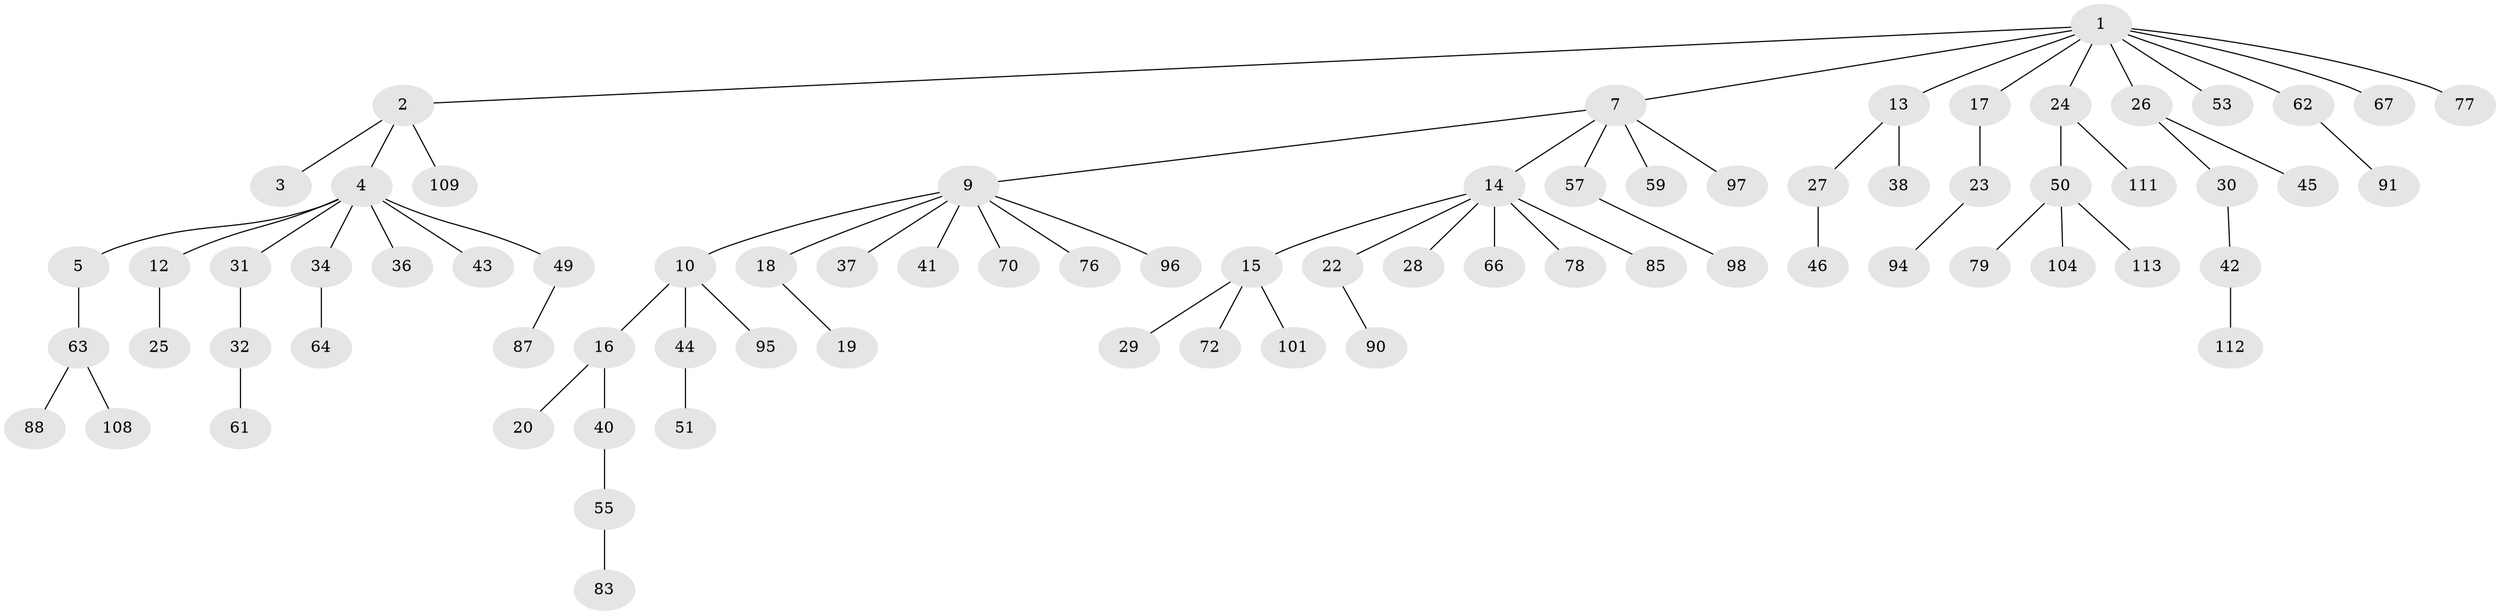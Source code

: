 // original degree distribution, {9: 0.008849557522123894, 4: 0.061946902654867256, 1: 0.4690265486725664, 6: 0.017699115044247787, 2: 0.3008849557522124, 3: 0.12389380530973451, 7: 0.008849557522123894, 5: 0.008849557522123894}
// Generated by graph-tools (version 1.1) at 2025/42/03/06/25 10:42:05]
// undirected, 76 vertices, 75 edges
graph export_dot {
graph [start="1"]
  node [color=gray90,style=filled];
  1 [super="+39"];
  2 [super="+11"];
  3;
  4 [super="+6"];
  5;
  7 [super="+8"];
  9 [super="+68"];
  10 [super="+52"];
  12;
  13;
  14 [super="+33"];
  15 [super="+56"];
  16 [super="+21"];
  17 [super="+71"];
  18;
  19 [super="+92"];
  20;
  22 [super="+106"];
  23;
  24 [super="+35"];
  25 [super="+82"];
  26;
  27 [super="+65"];
  28;
  29;
  30 [super="+81"];
  31;
  32 [super="+93"];
  34 [super="+47"];
  36 [super="+99"];
  37 [super="+48"];
  38 [super="+74"];
  40;
  41;
  42 [super="+110"];
  43;
  44;
  45 [super="+60"];
  46;
  49 [super="+75"];
  50 [super="+84"];
  51 [super="+58"];
  53 [super="+54"];
  55 [super="+103"];
  57 [super="+80"];
  59 [super="+69"];
  61;
  62;
  63 [super="+105"];
  64;
  66;
  67;
  70;
  72 [super="+73"];
  76 [super="+89"];
  77;
  78 [super="+86"];
  79;
  83;
  85;
  87;
  88 [super="+102"];
  90;
  91 [super="+107"];
  94;
  95;
  96;
  97 [super="+100"];
  98;
  101;
  104;
  108;
  109;
  111;
  112;
  113;
  1 -- 2;
  1 -- 7;
  1 -- 13;
  1 -- 17;
  1 -- 24;
  1 -- 26;
  1 -- 53;
  1 -- 77;
  1 -- 67;
  1 -- 62;
  2 -- 3;
  2 -- 4;
  2 -- 109;
  4 -- 5;
  4 -- 12;
  4 -- 36;
  4 -- 43;
  4 -- 49;
  4 -- 34;
  4 -- 31;
  5 -- 63;
  7 -- 57;
  7 -- 97;
  7 -- 9;
  7 -- 59;
  7 -- 14;
  9 -- 10;
  9 -- 18;
  9 -- 37;
  9 -- 41;
  9 -- 96;
  9 -- 76;
  9 -- 70;
  10 -- 16;
  10 -- 44;
  10 -- 95;
  12 -- 25;
  13 -- 27;
  13 -- 38;
  14 -- 15;
  14 -- 22;
  14 -- 28;
  14 -- 66;
  14 -- 85;
  14 -- 78;
  15 -- 29;
  15 -- 72;
  15 -- 101;
  16 -- 20;
  16 -- 40;
  17 -- 23;
  18 -- 19;
  22 -- 90;
  23 -- 94;
  24 -- 50;
  24 -- 111;
  26 -- 30;
  26 -- 45;
  27 -- 46;
  30 -- 42;
  31 -- 32;
  32 -- 61;
  34 -- 64;
  40 -- 55;
  42 -- 112;
  44 -- 51;
  49 -- 87;
  50 -- 79;
  50 -- 104;
  50 -- 113;
  55 -- 83;
  57 -- 98;
  62 -- 91;
  63 -- 88;
  63 -- 108;
}
